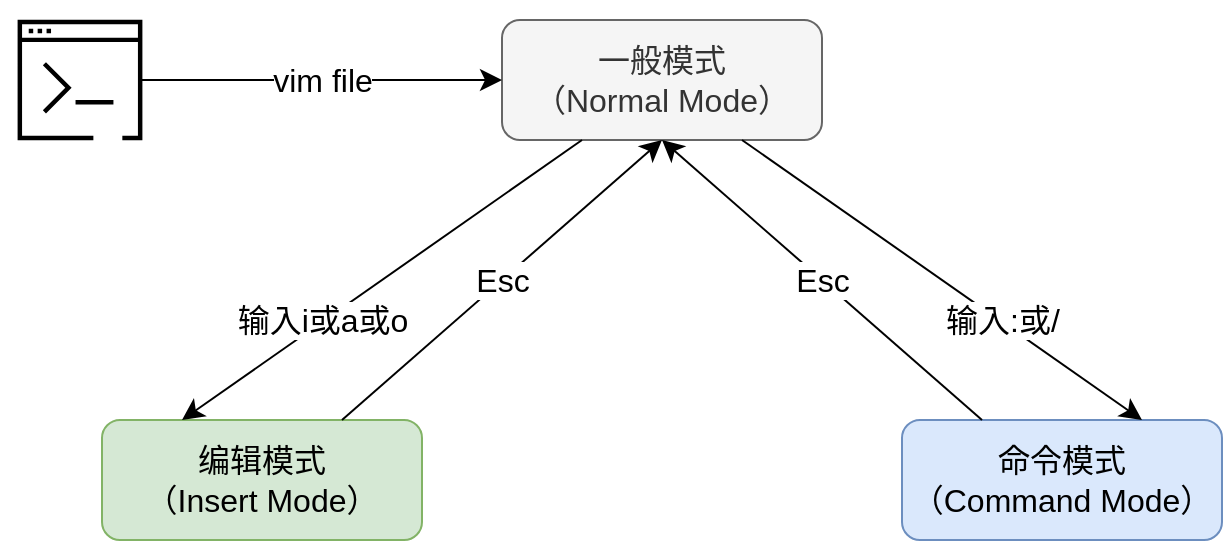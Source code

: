 <mxfile version="21.2.8" type="device">
  <diagram name="第 1 页" id="NC5j0ZXRNIABs6hYrWLG">
    <mxGraphModel dx="1450" dy="671" grid="1" gridSize="10" guides="1" tooltips="1" connect="1" arrows="1" fold="1" page="0" pageScale="1" pageWidth="3300" pageHeight="4681" math="0" shadow="0">
      <root>
        <mxCell id="0" />
        <mxCell id="1" parent="0" />
        <mxCell id="SBmGQe2vBDPy1kBRa47V-1" value="一般模式&lt;br&gt;（Normal Mode）" style="rounded=1;whiteSpace=wrap;html=1;fontSize=16;fillColor=#f5f5f5;fontColor=#333333;strokeColor=#666666;" vertex="1" parent="1">
          <mxGeometry x="160" y="30" width="160" height="60" as="geometry" />
        </mxCell>
        <mxCell id="SBmGQe2vBDPy1kBRa47V-2" value="编辑模式&lt;br&gt;（Insert Mode）" style="rounded=1;whiteSpace=wrap;html=1;fontSize=16;fillColor=#d5e8d4;strokeColor=#82b366;" vertex="1" parent="1">
          <mxGeometry x="-40" y="230" width="160" height="60" as="geometry" />
        </mxCell>
        <mxCell id="SBmGQe2vBDPy1kBRa47V-3" value="命令模式&lt;br&gt;（Command Mode）" style="rounded=1;whiteSpace=wrap;html=1;fontSize=16;fillColor=#dae8fc;strokeColor=#6c8ebf;" vertex="1" parent="1">
          <mxGeometry x="360" y="230" width="160" height="60" as="geometry" />
        </mxCell>
        <mxCell id="SBmGQe2vBDPy1kBRa47V-5" value="" style="sketch=0;points=[[0,0,0],[0.25,0,0],[0.5,0,0],[0.75,0,0],[1,0,0],[0,1,0],[0.25,1,0],[0.5,1,0],[0.75,1,0],[1,1,0],[0,0.25,0],[0,0.5,0],[0,0.75,0],[1,0.25,0],[1,0.5,0],[1,0.75,0]];outlineConnect=0;gradientDirection=north;dashed=0;verticalLabelPosition=bottom;verticalAlign=top;align=center;html=1;fontSize=12;fontStyle=0;aspect=fixed;shape=mxgraph.aws4.resourceIcon;resIcon=mxgraph.aws4.command_line_interface;" vertex="1" parent="1">
          <mxGeometry x="-90" y="21" width="78" height="78" as="geometry" />
        </mxCell>
        <mxCell id="SBmGQe2vBDPy1kBRa47V-6" value="" style="endArrow=classic;html=1;rounded=0;fontSize=12;startSize=8;endSize=8;curved=1;entryX=0;entryY=0.5;entryDx=0;entryDy=0;" edge="1" parent="1" target="SBmGQe2vBDPy1kBRa47V-1">
          <mxGeometry relative="1" as="geometry">
            <mxPoint x="-20" y="60" as="sourcePoint" />
            <mxPoint x="80" y="60" as="targetPoint" />
          </mxGeometry>
        </mxCell>
        <mxCell id="SBmGQe2vBDPy1kBRa47V-7" value="vim file" style="edgeLabel;resizable=0;html=1;align=center;verticalAlign=middle;fontSize=16;labelBorderColor=none;" connectable="0" vertex="1" parent="SBmGQe2vBDPy1kBRa47V-6">
          <mxGeometry relative="1" as="geometry" />
        </mxCell>
        <mxCell id="SBmGQe2vBDPy1kBRa47V-8" value="" style="endArrow=classic;html=1;rounded=0;fontSize=12;startSize=8;endSize=8;curved=1;entryX=0.25;entryY=0;entryDx=0;entryDy=0;exitX=0.25;exitY=1;exitDx=0;exitDy=0;" edge="1" parent="1" source="SBmGQe2vBDPy1kBRa47V-1" target="SBmGQe2vBDPy1kBRa47V-2">
          <mxGeometry relative="1" as="geometry">
            <mxPoint x="-210" y="200" as="sourcePoint" />
            <mxPoint x="-30" y="200" as="targetPoint" />
          </mxGeometry>
        </mxCell>
        <mxCell id="SBmGQe2vBDPy1kBRa47V-9" value="输入i或a或o" style="edgeLabel;resizable=0;html=1;align=center;verticalAlign=middle;fontSize=16;labelBorderColor=none;" connectable="0" vertex="1" parent="SBmGQe2vBDPy1kBRa47V-8">
          <mxGeometry relative="1" as="geometry">
            <mxPoint x="-30" y="20" as="offset" />
          </mxGeometry>
        </mxCell>
        <mxCell id="SBmGQe2vBDPy1kBRa47V-10" value="" style="endArrow=classic;html=1;rounded=0;fontSize=12;startSize=8;endSize=8;curved=1;entryX=0.5;entryY=1;entryDx=0;entryDy=0;exitX=0.75;exitY=0;exitDx=0;exitDy=0;" edge="1" parent="1" source="SBmGQe2vBDPy1kBRa47V-2" target="SBmGQe2vBDPy1kBRa47V-1">
          <mxGeometry relative="1" as="geometry">
            <mxPoint x="120" y="360" as="sourcePoint" />
            <mxPoint x="220" y="360" as="targetPoint" />
          </mxGeometry>
        </mxCell>
        <mxCell id="SBmGQe2vBDPy1kBRa47V-11" value="Esc" style="edgeLabel;resizable=0;html=1;align=center;verticalAlign=middle;fontSize=16;labelBorderColor=none;" connectable="0" vertex="1" parent="SBmGQe2vBDPy1kBRa47V-10">
          <mxGeometry relative="1" as="geometry" />
        </mxCell>
        <mxCell id="SBmGQe2vBDPy1kBRa47V-12" value="" style="endArrow=classic;html=1;rounded=0;fontSize=12;startSize=8;endSize=8;curved=1;entryX=0.75;entryY=0;entryDx=0;entryDy=0;exitX=0.75;exitY=1;exitDx=0;exitDy=0;" edge="1" parent="1" source="SBmGQe2vBDPy1kBRa47V-1" target="SBmGQe2vBDPy1kBRa47V-3">
          <mxGeometry relative="1" as="geometry">
            <mxPoint x="210" y="100" as="sourcePoint" />
            <mxPoint x="10" y="240" as="targetPoint" />
          </mxGeometry>
        </mxCell>
        <mxCell id="SBmGQe2vBDPy1kBRa47V-13" value="输入:或/" style="edgeLabel;resizable=0;html=1;align=center;verticalAlign=middle;fontSize=16;labelBorderColor=none;" connectable="0" vertex="1" parent="SBmGQe2vBDPy1kBRa47V-12">
          <mxGeometry relative="1" as="geometry">
            <mxPoint x="30" y="20" as="offset" />
          </mxGeometry>
        </mxCell>
        <mxCell id="SBmGQe2vBDPy1kBRa47V-15" value="" style="endArrow=classic;html=1;rounded=0;fontSize=12;startSize=8;endSize=8;curved=1;entryX=0.5;entryY=1;entryDx=0;entryDy=0;exitX=0.25;exitY=0;exitDx=0;exitDy=0;" edge="1" parent="1" source="SBmGQe2vBDPy1kBRa47V-3" target="SBmGQe2vBDPy1kBRa47V-1">
          <mxGeometry relative="1" as="geometry">
            <mxPoint x="90" y="240" as="sourcePoint" />
            <mxPoint x="250" y="100" as="targetPoint" />
          </mxGeometry>
        </mxCell>
        <mxCell id="SBmGQe2vBDPy1kBRa47V-16" value="Esc" style="edgeLabel;resizable=0;html=1;align=center;verticalAlign=middle;fontSize=16;labelBorderColor=none;" connectable="0" vertex="1" parent="SBmGQe2vBDPy1kBRa47V-15">
          <mxGeometry relative="1" as="geometry" />
        </mxCell>
      </root>
    </mxGraphModel>
  </diagram>
</mxfile>
